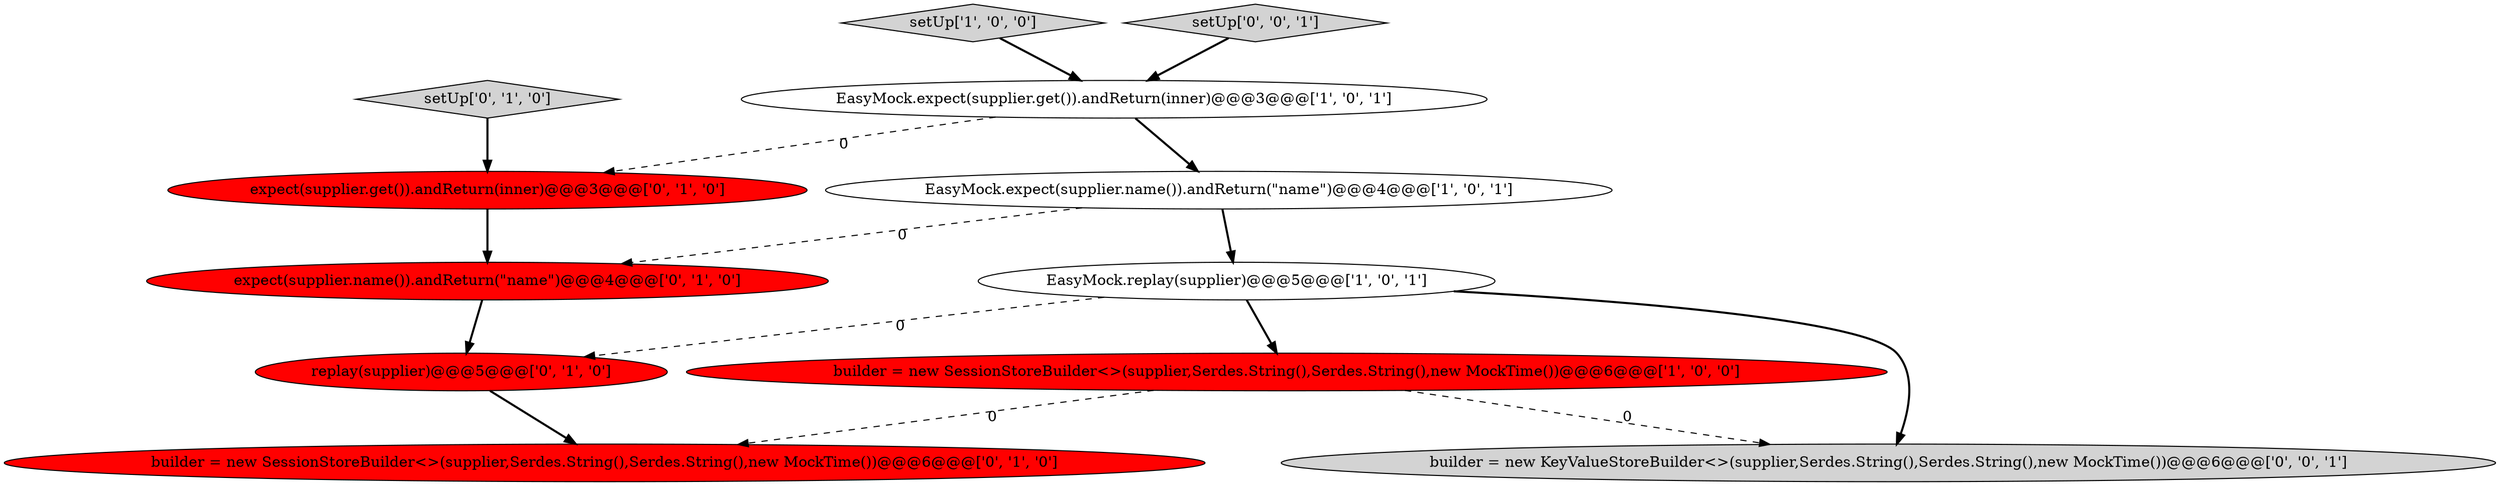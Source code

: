 digraph {
10 [style = filled, label = "builder = new KeyValueStoreBuilder<>(supplier,Serdes.String(),Serdes.String(),new MockTime())@@@6@@@['0', '0', '1']", fillcolor = lightgray, shape = ellipse image = "AAA0AAABBB3BBB"];
7 [style = filled, label = "builder = new SessionStoreBuilder<>(supplier,Serdes.String(),Serdes.String(),new MockTime())@@@6@@@['0', '1', '0']", fillcolor = red, shape = ellipse image = "AAA1AAABBB2BBB"];
2 [style = filled, label = "setUp['1', '0', '0']", fillcolor = lightgray, shape = diamond image = "AAA0AAABBB1BBB"];
6 [style = filled, label = "expect(supplier.get()).andReturn(inner)@@@3@@@['0', '1', '0']", fillcolor = red, shape = ellipse image = "AAA1AAABBB2BBB"];
8 [style = filled, label = "expect(supplier.name()).andReturn(\"name\")@@@4@@@['0', '1', '0']", fillcolor = red, shape = ellipse image = "AAA1AAABBB2BBB"];
0 [style = filled, label = "EasyMock.expect(supplier.name()).andReturn(\"name\")@@@4@@@['1', '0', '1']", fillcolor = white, shape = ellipse image = "AAA0AAABBB1BBB"];
9 [style = filled, label = "setUp['0', '1', '0']", fillcolor = lightgray, shape = diamond image = "AAA0AAABBB2BBB"];
11 [style = filled, label = "setUp['0', '0', '1']", fillcolor = lightgray, shape = diamond image = "AAA0AAABBB3BBB"];
4 [style = filled, label = "builder = new SessionStoreBuilder<>(supplier,Serdes.String(),Serdes.String(),new MockTime())@@@6@@@['1', '0', '0']", fillcolor = red, shape = ellipse image = "AAA1AAABBB1BBB"];
5 [style = filled, label = "replay(supplier)@@@5@@@['0', '1', '0']", fillcolor = red, shape = ellipse image = "AAA1AAABBB2BBB"];
1 [style = filled, label = "EasyMock.replay(supplier)@@@5@@@['1', '0', '1']", fillcolor = white, shape = ellipse image = "AAA0AAABBB1BBB"];
3 [style = filled, label = "EasyMock.expect(supplier.get()).andReturn(inner)@@@3@@@['1', '0', '1']", fillcolor = white, shape = ellipse image = "AAA0AAABBB1BBB"];
6->8 [style = bold, label=""];
5->7 [style = bold, label=""];
0->8 [style = dashed, label="0"];
1->4 [style = bold, label=""];
3->6 [style = dashed, label="0"];
1->5 [style = dashed, label="0"];
8->5 [style = bold, label=""];
4->10 [style = dashed, label="0"];
1->10 [style = bold, label=""];
11->3 [style = bold, label=""];
4->7 [style = dashed, label="0"];
0->1 [style = bold, label=""];
3->0 [style = bold, label=""];
2->3 [style = bold, label=""];
9->6 [style = bold, label=""];
}
